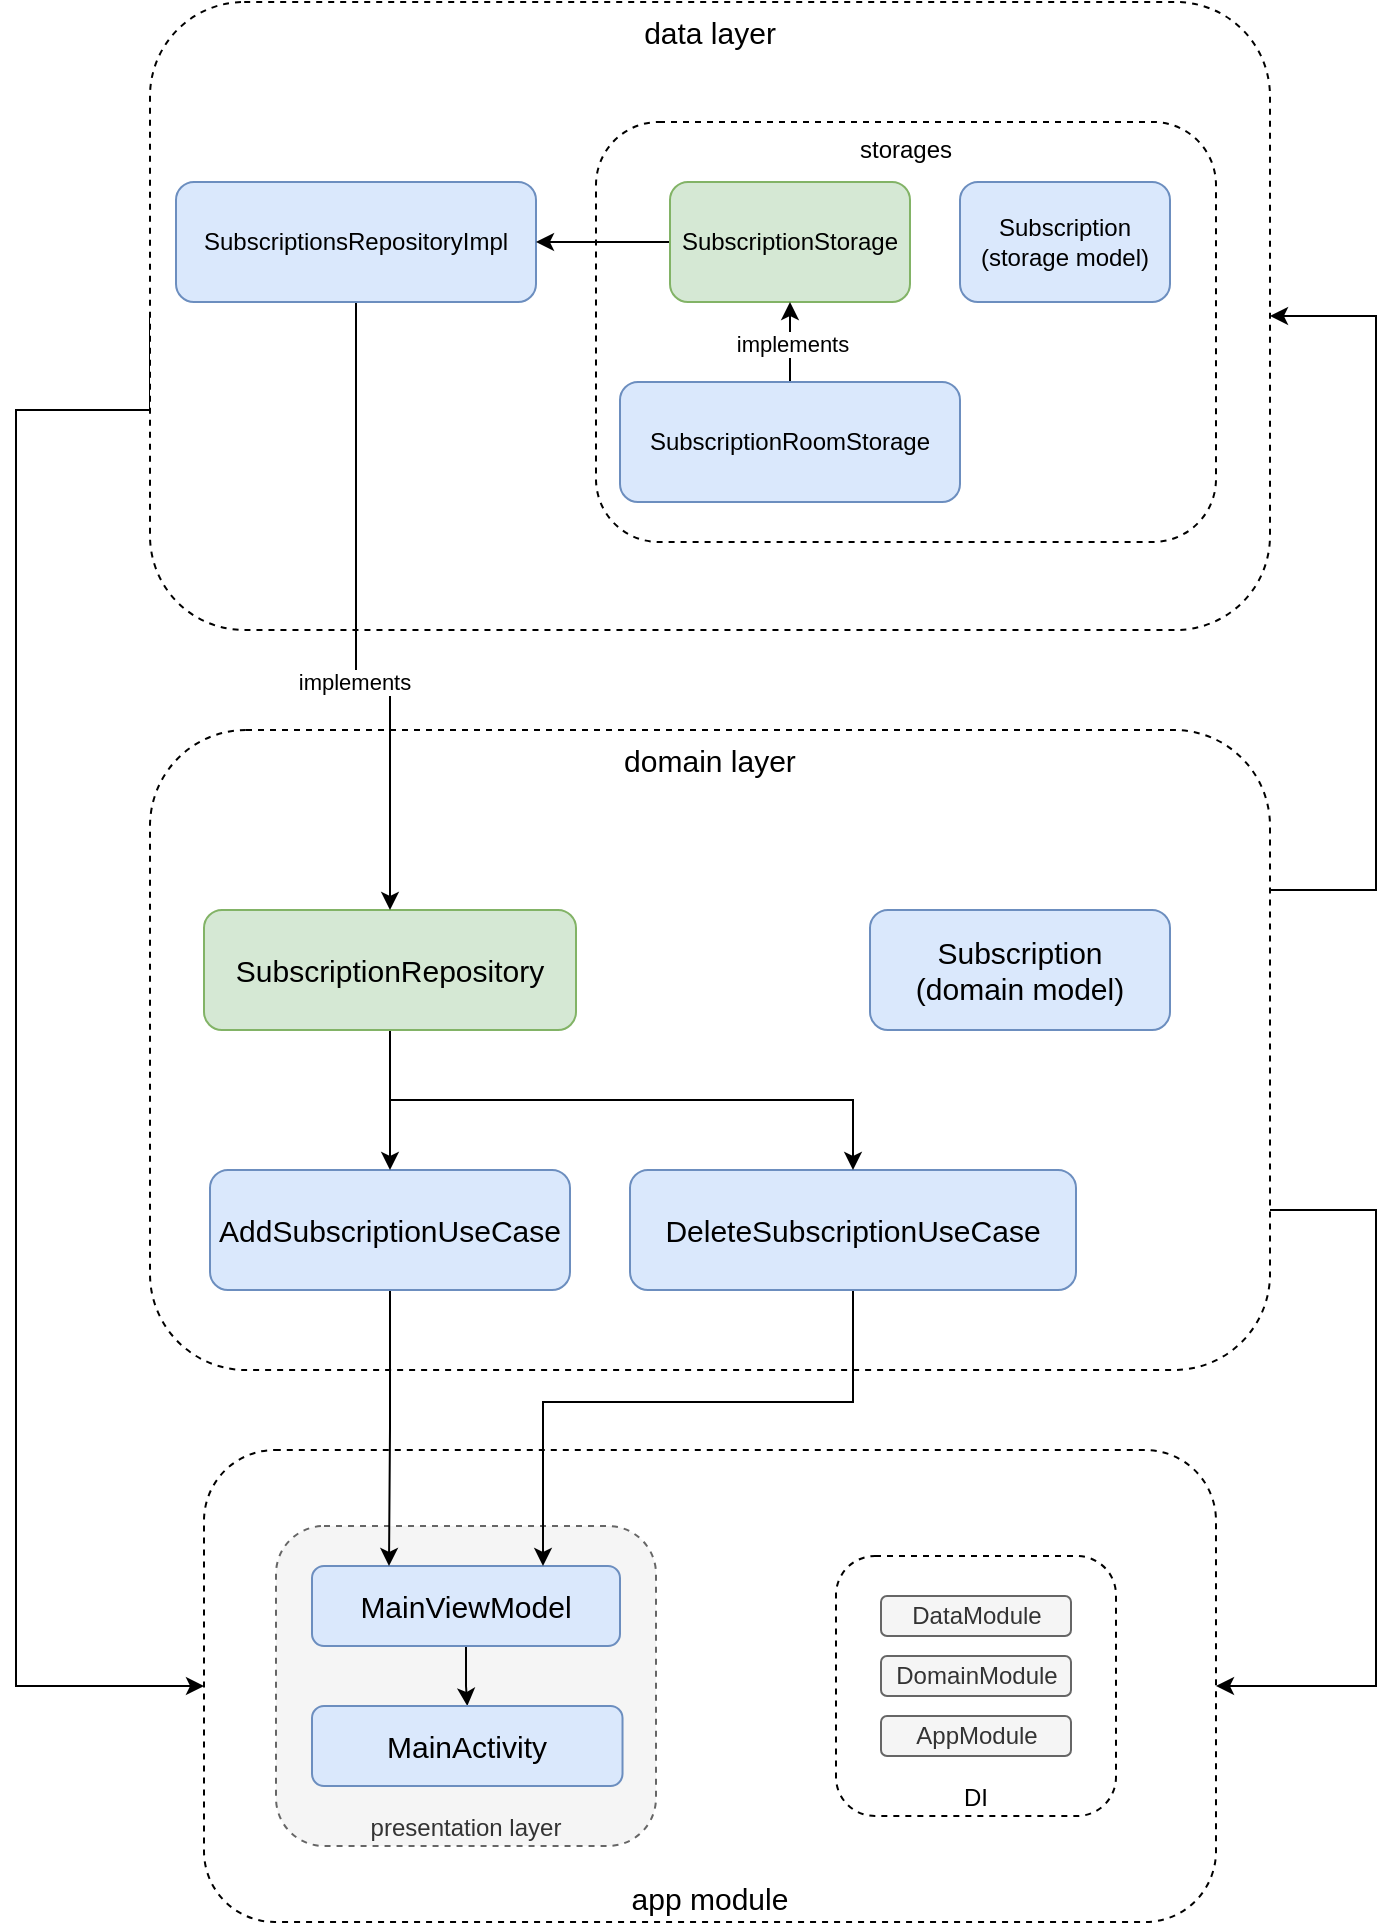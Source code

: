 <mxfile version="20.2.3" type="device"><diagram id="DjbOLP9FBli-HImQmUfo" name="Page-1"><mxGraphModel dx="2067" dy="640" grid="1" gridSize="10" guides="1" tooltips="1" connect="1" arrows="1" fold="1" page="1" pageScale="1" pageWidth="583" pageHeight="827" math="0" shadow="0"><root><mxCell id="0"/><mxCell id="1" parent="0"/><mxCell id="-9umfXpzjy3rjKLvMe7--1" value="app module" style="rounded=1;whiteSpace=wrap;html=1;verticalAlign=bottom;fontSize=15;dashed=1;" vertex="1" parent="1"><mxGeometry x="-826" y="964" width="506" height="236" as="geometry"/></mxCell><mxCell id="-9umfXpzjy3rjKLvMe7--2" value="presentation layer" style="rounded=1;whiteSpace=wrap;html=1;dashed=1;align=center;verticalAlign=bottom;fillColor=#f5f5f5;fontColor=#333333;strokeColor=#666666;" vertex="1" parent="1"><mxGeometry x="-790" y="1002" width="190" height="160" as="geometry"/></mxCell><mxCell id="-9umfXpzjy3rjKLvMe7--3" style="edgeStyle=orthogonalEdgeStyle;rounded=0;orthogonalLoop=1;jettySize=auto;html=1;exitX=0;exitY=0.5;exitDx=0;exitDy=0;entryX=0;entryY=0.5;entryDx=0;entryDy=0;fontSize=15;" edge="1" parent="1" source="-9umfXpzjy3rjKLvMe7--4" target="-9umfXpzjy3rjKLvMe7--1"><mxGeometry relative="1" as="geometry"><Array as="points"><mxPoint x="-853" y="444"/><mxPoint x="-920" y="444"/><mxPoint x="-920" y="1082"/></Array></mxGeometry></mxCell><mxCell id="-9umfXpzjy3rjKLvMe7--4" value="data layer" style="rounded=1;whiteSpace=wrap;html=1;verticalAlign=top;fontSize=15;dashed=1;" vertex="1" parent="1"><mxGeometry x="-853" y="240" width="560" height="314" as="geometry"/></mxCell><mxCell id="-9umfXpzjy3rjKLvMe7--5" style="edgeStyle=orthogonalEdgeStyle;rounded=0;orthogonalLoop=1;jettySize=auto;html=1;entryX=1;entryY=0.5;entryDx=0;entryDy=0;fontSize=15;exitX=1;exitY=0.75;exitDx=0;exitDy=0;" edge="1" parent="1" source="-9umfXpzjy3rjKLvMe7--7" target="-9umfXpzjy3rjKLvMe7--1"><mxGeometry relative="1" as="geometry"><mxPoint x="-280" y="800" as="sourcePoint"/><Array as="points"><mxPoint x="-240" y="844"/><mxPoint x="-240" y="1082"/></Array></mxGeometry></mxCell><mxCell id="-9umfXpzjy3rjKLvMe7--6" style="edgeStyle=orthogonalEdgeStyle;rounded=0;orthogonalLoop=1;jettySize=auto;html=1;exitX=1;exitY=0.25;exitDx=0;exitDy=0;entryX=1;entryY=0.5;entryDx=0;entryDy=0;fontSize=15;" edge="1" parent="1" source="-9umfXpzjy3rjKLvMe7--7" target="-9umfXpzjy3rjKLvMe7--4"><mxGeometry relative="1" as="geometry"><Array as="points"><mxPoint x="-240" y="684"/><mxPoint x="-240" y="397"/></Array></mxGeometry></mxCell><mxCell id="-9umfXpzjy3rjKLvMe7--7" value="domain layer" style="rounded=1;whiteSpace=wrap;html=1;verticalAlign=top;fontSize=15;dashed=1;" vertex="1" parent="1"><mxGeometry x="-853" y="604" width="560" height="320" as="geometry"/></mxCell><mxCell id="-9umfXpzjy3rjKLvMe7--8" style="edgeStyle=orthogonalEdgeStyle;rounded=0;orthogonalLoop=1;jettySize=auto;html=1;exitX=0.5;exitY=1;exitDx=0;exitDy=0;" edge="1" parent="1" source="-9umfXpzjy3rjKLvMe7--9" target="-9umfXpzjy3rjKLvMe7--27"><mxGeometry relative="1" as="geometry"/></mxCell><mxCell id="-9umfXpzjy3rjKLvMe7--9" value="MainViewModel" style="rounded=1;whiteSpace=wrap;html=1;fontSize=15;fillColor=#dae8fc;strokeColor=#6c8ebf;" vertex="1" parent="1"><mxGeometry x="-772" y="1022" width="154" height="40" as="geometry"/></mxCell><mxCell id="-9umfXpzjy3rjKLvMe7--10" value="Subscription&lt;br style=&quot;font-size: 15px;&quot;&gt;(domain model)" style="rounded=1;whiteSpace=wrap;html=1;fontSize=15;fillColor=#dae8fc;strokeColor=#6c8ebf;" vertex="1" parent="1"><mxGeometry x="-493" y="694" width="150" height="60" as="geometry"/></mxCell><mxCell id="-9umfXpzjy3rjKLvMe7--11" style="edgeStyle=orthogonalEdgeStyle;rounded=0;orthogonalLoop=1;jettySize=auto;html=1;exitX=0.5;exitY=1;exitDx=0;exitDy=0;entryX=0.25;entryY=0;entryDx=0;entryDy=0;fontSize=15;" edge="1" parent="1" source="-9umfXpzjy3rjKLvMe7--12" target="-9umfXpzjy3rjKLvMe7--9"><mxGeometry relative="1" as="geometry"/></mxCell><mxCell id="-9umfXpzjy3rjKLvMe7--12" value="AddSubscriptionUseCase" style="rounded=1;whiteSpace=wrap;html=1;fontSize=15;fillColor=#dae8fc;strokeColor=#6c8ebf;" vertex="1" parent="1"><mxGeometry x="-823" y="824" width="180" height="60" as="geometry"/></mxCell><mxCell id="-9umfXpzjy3rjKLvMe7--13" style="edgeStyle=orthogonalEdgeStyle;rounded=0;orthogonalLoop=1;jettySize=auto;html=1;exitX=0.5;exitY=1;exitDx=0;exitDy=0;entryX=0.75;entryY=0;entryDx=0;entryDy=0;fontSize=15;" edge="1" parent="1" source="-9umfXpzjy3rjKLvMe7--14" target="-9umfXpzjy3rjKLvMe7--9"><mxGeometry relative="1" as="geometry"><Array as="points"><mxPoint x="-501" y="940"/><mxPoint x="-657" y="940"/></Array></mxGeometry></mxCell><mxCell id="-9umfXpzjy3rjKLvMe7--14" value="DeleteSubscriptionUseCase" style="rounded=1;whiteSpace=wrap;html=1;fontSize=15;fillColor=#dae8fc;strokeColor=#6c8ebf;" vertex="1" parent="1"><mxGeometry x="-613" y="824" width="223" height="60" as="geometry"/></mxCell><mxCell id="-9umfXpzjy3rjKLvMe7--15" style="edgeStyle=orthogonalEdgeStyle;rounded=0;orthogonalLoop=1;jettySize=auto;html=1;exitX=0.5;exitY=1;exitDx=0;exitDy=0;entryX=0.5;entryY=0;entryDx=0;entryDy=0;fontSize=15;" edge="1" parent="1" source="-9umfXpzjy3rjKLvMe7--17" target="-9umfXpzjy3rjKLvMe7--12"><mxGeometry relative="1" as="geometry"/></mxCell><mxCell id="-9umfXpzjy3rjKLvMe7--16" style="edgeStyle=orthogonalEdgeStyle;rounded=0;orthogonalLoop=1;jettySize=auto;html=1;exitX=0.5;exitY=1;exitDx=0;exitDy=0;entryX=0.5;entryY=0;entryDx=0;entryDy=0;fontSize=15;" edge="1" parent="1" source="-9umfXpzjy3rjKLvMe7--17" target="-9umfXpzjy3rjKLvMe7--14"><mxGeometry relative="1" as="geometry"/></mxCell><mxCell id="-9umfXpzjy3rjKLvMe7--17" value="SubscriptionRepository" style="rounded=1;whiteSpace=wrap;html=1;fillColor=#d5e8d4;strokeColor=#82b366;fontSize=15;" vertex="1" parent="1"><mxGeometry x="-826" y="694" width="186" height="60" as="geometry"/></mxCell><mxCell id="-9umfXpzjy3rjKLvMe7--18" value="implements" style="edgeStyle=orthogonalEdgeStyle;rounded=0;orthogonalLoop=1;jettySize=auto;html=1;exitX=0.5;exitY=1;exitDx=0;exitDy=0;entryX=0.5;entryY=0;entryDx=0;entryDy=0;" edge="1" parent="1" source="-9umfXpzjy3rjKLvMe7--19" target="-9umfXpzjy3rjKLvMe7--17"><mxGeometry x="0.184" relative="1" as="geometry"><Array as="points"><mxPoint x="-750" y="580"/><mxPoint x="-733" y="580"/></Array><mxPoint x="-1" as="offset"/></mxGeometry></mxCell><mxCell id="-9umfXpzjy3rjKLvMe7--19" value="SubscriptionsRepositoryImpl" style="rounded=1;whiteSpace=wrap;html=1;fillColor=#dae8fc;strokeColor=#6c8ebf;" vertex="1" parent="1"><mxGeometry x="-840" y="330" width="180" height="60" as="geometry"/></mxCell><mxCell id="-9umfXpzjy3rjKLvMe7--20" value="storages" style="rounded=1;whiteSpace=wrap;html=1;dashed=1;verticalAlign=top;" vertex="1" parent="1"><mxGeometry x="-630" y="300" width="310" height="210" as="geometry"/></mxCell><mxCell id="-9umfXpzjy3rjKLvMe7--21" style="edgeStyle=orthogonalEdgeStyle;rounded=0;orthogonalLoop=1;jettySize=auto;html=1;" edge="1" parent="1" source="-9umfXpzjy3rjKLvMe7--22" target="-9umfXpzjy3rjKLvMe7--19"><mxGeometry relative="1" as="geometry"/></mxCell><mxCell id="-9umfXpzjy3rjKLvMe7--22" value="SubscriptionStorage" style="rounded=1;whiteSpace=wrap;html=1;fillColor=#d5e8d4;strokeColor=#82b366;" vertex="1" parent="1"><mxGeometry x="-593" y="330" width="120" height="60" as="geometry"/></mxCell><mxCell id="-9umfXpzjy3rjKLvMe7--23" style="edgeStyle=orthogonalEdgeStyle;rounded=0;orthogonalLoop=1;jettySize=auto;html=1;" edge="1" parent="1" source="-9umfXpzjy3rjKLvMe7--25" target="-9umfXpzjy3rjKLvMe7--22"><mxGeometry relative="1" as="geometry"/></mxCell><mxCell id="-9umfXpzjy3rjKLvMe7--24" value="implements" style="edgeLabel;html=1;align=center;verticalAlign=middle;resizable=0;points=[];" vertex="1" connectable="0" parent="-9umfXpzjy3rjKLvMe7--23"><mxGeometry x="-0.052" y="-1" relative="1" as="geometry"><mxPoint as="offset"/></mxGeometry></mxCell><mxCell id="-9umfXpzjy3rjKLvMe7--25" value="SubscriptionRoomStorage" style="rounded=1;whiteSpace=wrap;html=1;fillColor=#dae8fc;strokeColor=#6c8ebf;" vertex="1" parent="1"><mxGeometry x="-618" y="430" width="170" height="60" as="geometry"/></mxCell><mxCell id="-9umfXpzjy3rjKLvMe7--26" value="Subscription&lt;br style=&quot;font-size: 12px;&quot;&gt;(storage model)" style="rounded=1;whiteSpace=wrap;html=1;fontSize=12;fillColor=#dae8fc;strokeColor=#6c8ebf;" vertex="1" parent="1"><mxGeometry x="-448" y="330" width="105" height="60" as="geometry"/></mxCell><mxCell id="-9umfXpzjy3rjKLvMe7--27" value="MainActivity" style="rounded=1;whiteSpace=wrap;html=1;fontSize=15;fillColor=#dae8fc;strokeColor=#6c8ebf;" vertex="1" parent="1"><mxGeometry x="-772" y="1092" width="155.26" height="40" as="geometry"/></mxCell><mxCell id="-9umfXpzjy3rjKLvMe7--28" value="DI" style="rounded=1;whiteSpace=wrap;html=1;dashed=1;align=center;verticalAlign=bottom;" vertex="1" parent="1"><mxGeometry x="-510" y="1017" width="140" height="130" as="geometry"/></mxCell><mxCell id="-9umfXpzjy3rjKLvMe7--29" value="AppModule" style="rounded=1;whiteSpace=wrap;html=1;strokeColor=#666666;fillColor=#f5f5f5;fontColor=#333333;" vertex="1" parent="1"><mxGeometry x="-487.5" y="1097" width="95" height="20" as="geometry"/></mxCell><mxCell id="-9umfXpzjy3rjKLvMe7--30" value="DomainModule" style="rounded=1;whiteSpace=wrap;html=1;strokeColor=#666666;fillColor=#f5f5f5;fontColor=#333333;" vertex="1" parent="1"><mxGeometry x="-487.5" y="1067" width="95" height="20" as="geometry"/></mxCell><mxCell id="-9umfXpzjy3rjKLvMe7--31" value="DataModule" style="rounded=1;whiteSpace=wrap;html=1;strokeColor=#666666;fillColor=#f5f5f5;fontColor=#333333;" vertex="1" parent="1"><mxGeometry x="-487.5" y="1037" width="95" height="20" as="geometry"/></mxCell></root></mxGraphModel></diagram></mxfile>